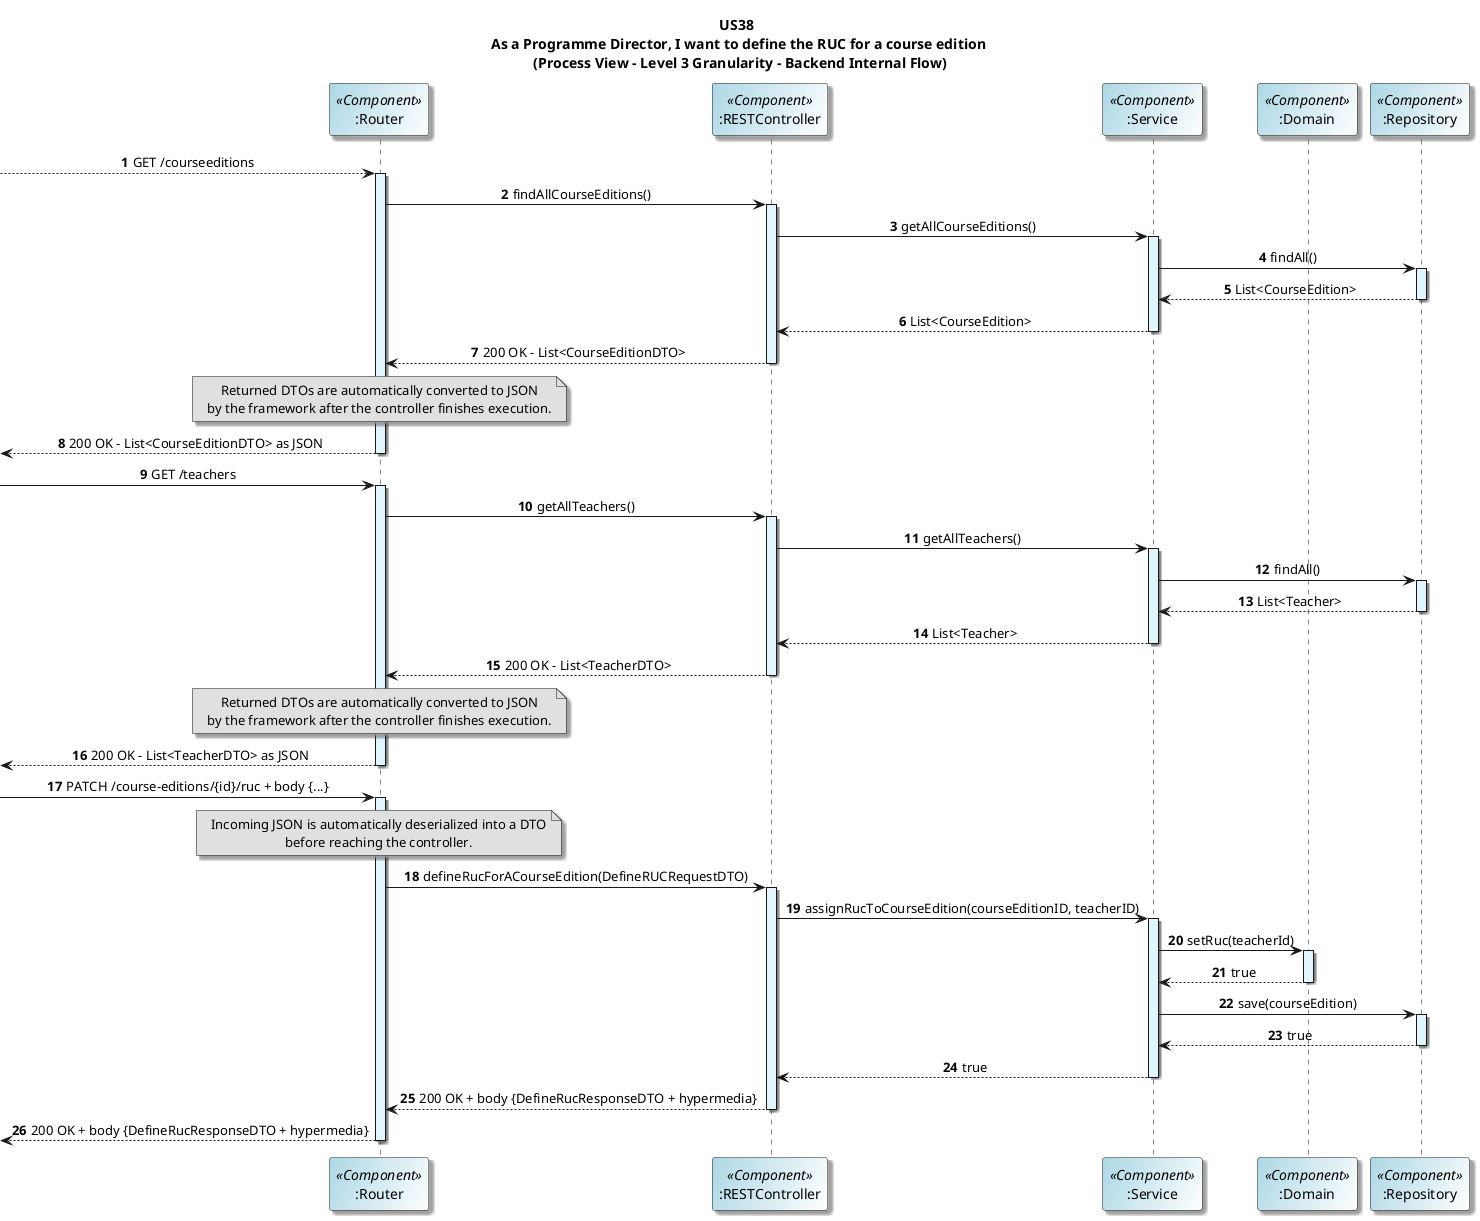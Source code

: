 @startuml
title US38 \n As a Programme Director, I want to define the RUC for a course edition \n (Process View - Level 3 Granularity - Backend Internal Flow)

skinparam titleFontName "Verdana"
skinparam defaultFontName "Verdana"
skinparam defaultTextAlignment center
skinparam shadowing true
skinparam actorBackgroundColor #lightblue
skinparam participantBackgroundColor #lightblue/white
autonumber

participant ":Router" as Router <<Component>>
participant ":RESTController" as Controller <<Component>>
participant ":Service" as Service <<Component>>
participant ":Domain" as Domain <<Component>>
participant ":Repository" as Repository <<Component>>




--> Router: GET /courseeditions
activate Router  #E1F5FE
Router -> Controller: findAllCourseEditions()
activate Controller  #E1F5FE

Controller -> Service: getAllCourseEditions()
activate Service  #E1F5FE

Service -> Repository: findAll()
activate Repository  #E1F5FE

Repository --> Service: List<CourseEdition>
deactivate Repository
Service --> Controller: List<CourseEdition>
deactivate Service
Controller --> Router: 200 OK – List<CourseEditionDTO>
deactivate Controller
note over Router #E0E0E0
  Returned DTOs are automatically converted to JSON
  by the framework after the controller finishes execution.
end note
<-- Router: 200 OK - List<CourseEditionDTO> as JSON
deactivate Router
-> Router: GET /teachers


activate Router #E1F5FE

Router -> Controller: getAllTeachers()
activate Controller  #E1F5FE

Controller -> Service: getAllTeachers()
activate Service  #E1F5FE

Service -> Repository: findAll()
activate Repository  #E1F5FE


Repository --> Service: List<Teacher>
deactivate Repository
Service --> Controller: List<Teacher>
deactivate Service
Controller --> Router: 200 OK – List<TeacherDTO>
deactivate Controller
note over Router #E0E0E0
  Returned DTOs are automatically converted to JSON
  by the framework after the controller finishes execution.
end note
<-- Router: 200 OK – List<TeacherDTO> as JSON
deactivate Router



-> Router: PATCH /course-editions/{id}/ruc + body {...}
activate Router #E1F5FE

note over Router #E0E0E0
  Incoming JSON is automatically deserialized into a DTO
  before reaching the controller.
end note

Router -> Controller: defineRucForACourseEdition(DefineRUCRequestDTO)
activate Controller  #E1F5FE

Controller -> Service: assignRucToCourseEdition(courseEditionID, teacherID)
activate Service  #E1F5FE

Service -> Domain: setRuc(teacherId)
activate Domain  #E1F5FE
Domain --> Service: true
deactivate Domain

Service -> Repository: save(courseEdition)
activate Repository  #E1F5FE
Repository --> Service: true
deactivate Repository
Service --> Controller: true
deactivate Service
Controller --> Router:  200 OK + body {DefineRucResponseDTO + hypermedia}
deactivate Controller
<-- Router: 200 OK + body {DefineRucResponseDTO + hypermedia}
deactivate Router
@enduml